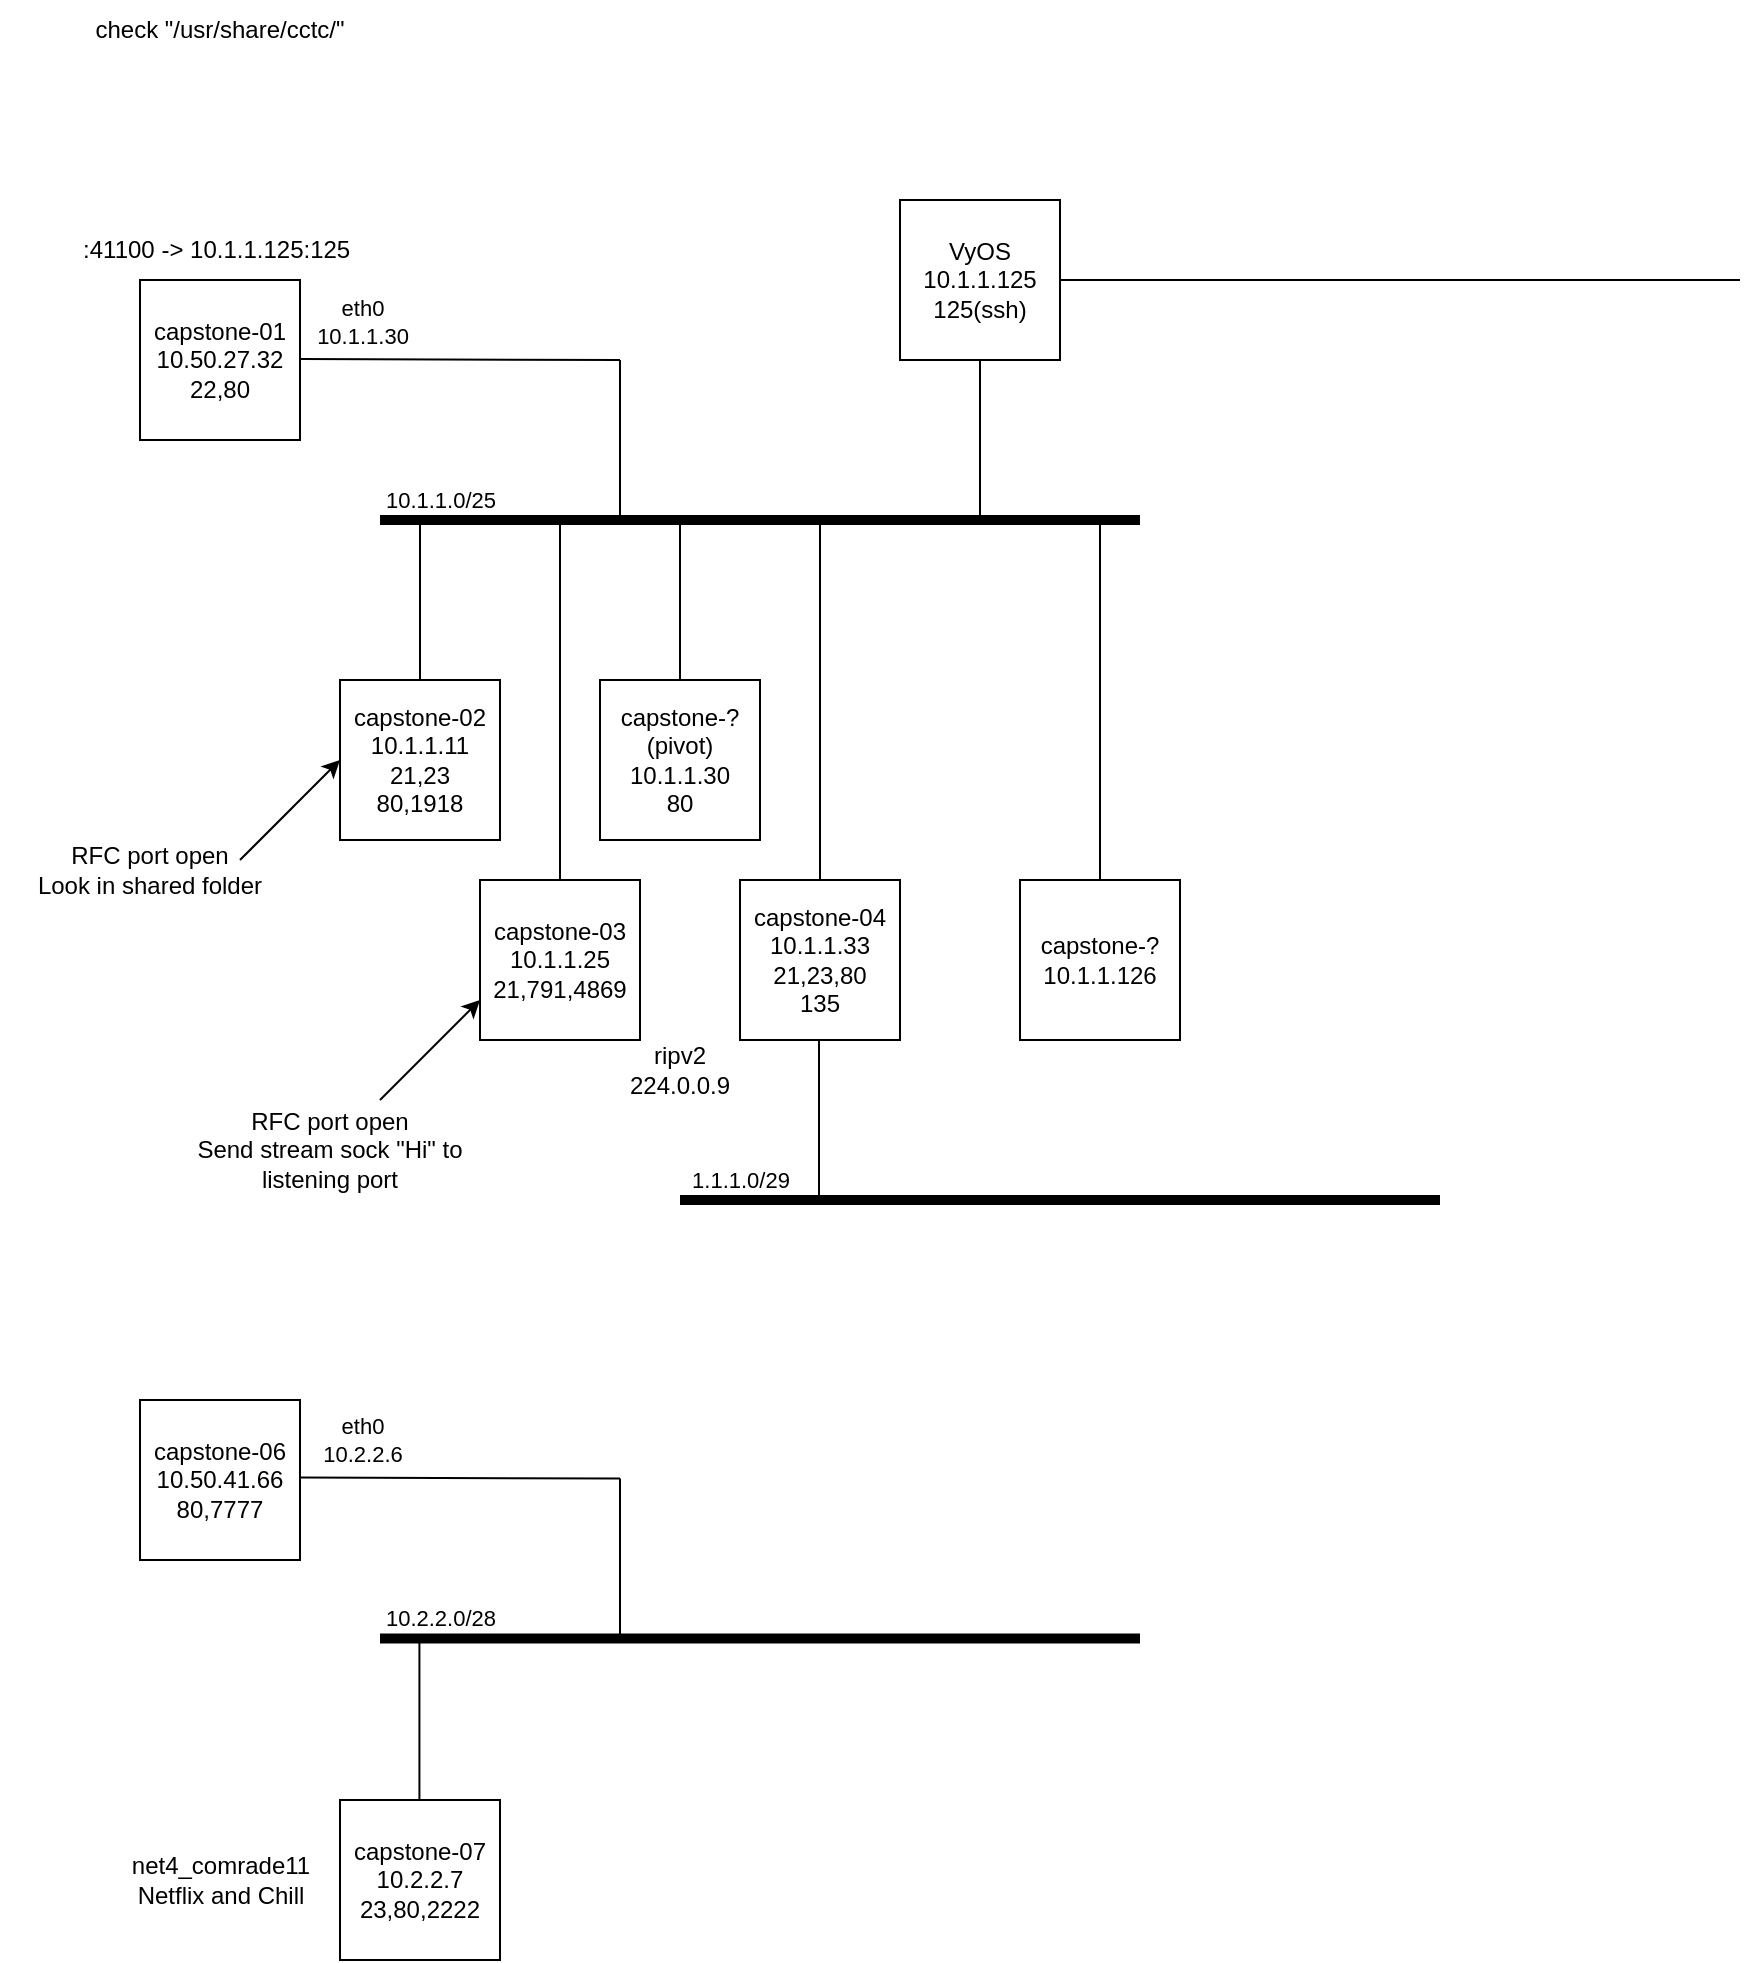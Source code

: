 <mxfile version="21.7.5" type="github">
  <diagram name="Page-1" id="q22vDRDVClw7SfhrLBAg">
    <mxGraphModel dx="5479" dy="660" grid="1" gridSize="10" guides="1" tooltips="1" connect="1" arrows="1" fold="1" page="1" pageScale="1" pageWidth="5000" pageHeight="2200" math="0" shadow="0">
      <root>
        <mxCell id="0" />
        <mxCell id="1" parent="0" />
        <mxCell id="Lxi-VZEPYBUedBM2jNJC-1" value="capstone-01&lt;br&gt;10.50.27.32&lt;br&gt;22,80" style="whiteSpace=wrap;html=1;aspect=fixed;" vertex="1" parent="1">
          <mxGeometry x="40" y="280" width="80" height="80" as="geometry" />
        </mxCell>
        <mxCell id="Lxi-VZEPYBUedBM2jNJC-2" value="check&amp;nbsp;&quot;/usr/share/cctc/&quot;" style="text;html=1;strokeColor=none;fillColor=none;align=center;verticalAlign=middle;whiteSpace=wrap;rounded=0;" vertex="1" parent="1">
          <mxGeometry x="50" y="140" width="60" height="30" as="geometry" />
        </mxCell>
        <mxCell id="Lxi-VZEPYBUedBM2jNJC-3" value="" style="endArrow=none;html=1;rounded=0;" edge="1" parent="1">
          <mxGeometry width="50" height="50" relative="1" as="geometry">
            <mxPoint x="120" y="319.5" as="sourcePoint" />
            <mxPoint x="280" y="320" as="targetPoint" />
          </mxGeometry>
        </mxCell>
        <mxCell id="Lxi-VZEPYBUedBM2jNJC-4" value="eth0&lt;br&gt;10.1.1.30" style="edgeLabel;html=1;align=center;verticalAlign=middle;resizable=0;points=[];" vertex="1" connectable="0" parent="Lxi-VZEPYBUedBM2jNJC-3">
          <mxGeometry x="-0.004" relative="1" as="geometry">
            <mxPoint x="-49" y="-19" as="offset" />
          </mxGeometry>
        </mxCell>
        <mxCell id="Lxi-VZEPYBUedBM2jNJC-19" value="10.1.1.0/25" style="edgeLabel;html=1;align=center;verticalAlign=middle;resizable=0;points=[];" vertex="1" connectable="0" parent="Lxi-VZEPYBUedBM2jNJC-3">
          <mxGeometry x="-0.004" relative="1" as="geometry">
            <mxPoint x="-10" y="70" as="offset" />
          </mxGeometry>
        </mxCell>
        <mxCell id="Lxi-VZEPYBUedBM2jNJC-29" value="1.1.1.0/29" style="edgeLabel;html=1;align=center;verticalAlign=middle;resizable=0;points=[];" vertex="1" connectable="0" parent="Lxi-VZEPYBUedBM2jNJC-3">
          <mxGeometry x="-0.004" relative="1" as="geometry">
            <mxPoint x="140" y="410" as="offset" />
          </mxGeometry>
        </mxCell>
        <mxCell id="Lxi-VZEPYBUedBM2jNJC-5" value="" style="endArrow=none;html=1;rounded=0;" edge="1" parent="1">
          <mxGeometry width="50" height="50" relative="1" as="geometry">
            <mxPoint x="280" y="400" as="sourcePoint" />
            <mxPoint x="280" y="320" as="targetPoint" />
          </mxGeometry>
        </mxCell>
        <mxCell id="Lxi-VZEPYBUedBM2jNJC-6" value="" style="endArrow=none;html=1;rounded=0;strokeWidth=5;" edge="1" parent="1">
          <mxGeometry width="50" height="50" relative="1" as="geometry">
            <mxPoint x="160" y="400" as="sourcePoint" />
            <mxPoint x="540" y="400" as="targetPoint" />
          </mxGeometry>
        </mxCell>
        <mxCell id="Lxi-VZEPYBUedBM2jNJC-7" value="" style="endArrow=none;html=1;rounded=0;" edge="1" parent="1">
          <mxGeometry width="50" height="50" relative="1" as="geometry">
            <mxPoint x="180" y="480" as="sourcePoint" />
            <mxPoint x="180" y="400" as="targetPoint" />
          </mxGeometry>
        </mxCell>
        <mxCell id="Lxi-VZEPYBUedBM2jNJC-8" value="" style="endArrow=none;html=1;rounded=0;exitX=0.5;exitY=0;exitDx=0;exitDy=0;" edge="1" parent="1" source="Lxi-VZEPYBUedBM2jNJC-12">
          <mxGeometry width="50" height="50" relative="1" as="geometry">
            <mxPoint x="250" y="520" as="sourcePoint" />
            <mxPoint x="250" y="400" as="targetPoint" />
          </mxGeometry>
        </mxCell>
        <mxCell id="Lxi-VZEPYBUedBM2jNJC-9" value="" style="endArrow=none;html=1;rounded=0;" edge="1" parent="1">
          <mxGeometry width="50" height="50" relative="1" as="geometry">
            <mxPoint x="380" y="580" as="sourcePoint" />
            <mxPoint x="380" y="400" as="targetPoint" />
          </mxGeometry>
        </mxCell>
        <mxCell id="Lxi-VZEPYBUedBM2jNJC-10" value="" style="endArrow=none;html=1;rounded=0;" edge="1" parent="1">
          <mxGeometry width="50" height="50" relative="1" as="geometry">
            <mxPoint x="310" y="480" as="sourcePoint" />
            <mxPoint x="310" y="400" as="targetPoint" />
          </mxGeometry>
        </mxCell>
        <mxCell id="Lxi-VZEPYBUedBM2jNJC-11" value="capstone-02&lt;br&gt;10.1.1.11&lt;br&gt;21,23&lt;br&gt;80,1918" style="whiteSpace=wrap;html=1;aspect=fixed;" vertex="1" parent="1">
          <mxGeometry x="140" y="480" width="80" height="80" as="geometry" />
        </mxCell>
        <mxCell id="Lxi-VZEPYBUedBM2jNJC-12" value="capstone-03&lt;br&gt;10.1.1.25&lt;br&gt;21,791,4869" style="whiteSpace=wrap;html=1;aspect=fixed;" vertex="1" parent="1">
          <mxGeometry x="210" y="580" width="80" height="80" as="geometry" />
        </mxCell>
        <mxCell id="Lxi-VZEPYBUedBM2jNJC-13" value="capstone-?&lt;br&gt;(pivot)&lt;br&gt;10.1.1.30&lt;br&gt;80" style="whiteSpace=wrap;html=1;aspect=fixed;" vertex="1" parent="1">
          <mxGeometry x="270" y="480" width="80" height="80" as="geometry" />
        </mxCell>
        <mxCell id="Lxi-VZEPYBUedBM2jNJC-14" value="capstone-04 10.1.1.33&lt;br&gt;21,23,80&lt;br&gt;135" style="whiteSpace=wrap;html=1;aspect=fixed;" vertex="1" parent="1">
          <mxGeometry x="340" y="580" width="80" height="80" as="geometry" />
        </mxCell>
        <mxCell id="Lxi-VZEPYBUedBM2jNJC-15" value="VyOS&lt;br&gt;10.1.1.125&lt;br&gt;125(ssh)" style="whiteSpace=wrap;html=1;aspect=fixed;" vertex="1" parent="1">
          <mxGeometry x="420" y="240" width="80" height="80" as="geometry" />
        </mxCell>
        <mxCell id="Lxi-VZEPYBUedBM2jNJC-16" value="" style="endArrow=none;html=1;rounded=0;" edge="1" parent="1">
          <mxGeometry width="50" height="50" relative="1" as="geometry">
            <mxPoint x="460" y="400" as="sourcePoint" />
            <mxPoint x="460" y="320" as="targetPoint" />
          </mxGeometry>
        </mxCell>
        <mxCell id="Lxi-VZEPYBUedBM2jNJC-17" value="" style="endArrow=none;html=1;rounded=0;" edge="1" parent="1">
          <mxGeometry width="50" height="50" relative="1" as="geometry">
            <mxPoint x="520" y="580" as="sourcePoint" />
            <mxPoint x="520" y="400" as="targetPoint" />
          </mxGeometry>
        </mxCell>
        <mxCell id="Lxi-VZEPYBUedBM2jNJC-18" value="capstone-?&lt;br&gt;10.1.1.126" style="whiteSpace=wrap;html=1;aspect=fixed;" vertex="1" parent="1">
          <mxGeometry x="480" y="580" width="80" height="80" as="geometry" />
        </mxCell>
        <mxCell id="Lxi-VZEPYBUedBM2jNJC-20" value="RFC port open&lt;br&gt;Look in shared folder" style="text;html=1;strokeColor=none;fillColor=none;align=center;verticalAlign=middle;whiteSpace=wrap;rounded=0;" vertex="1" parent="1">
          <mxGeometry x="-30" y="560" width="150" height="30" as="geometry" />
        </mxCell>
        <mxCell id="Lxi-VZEPYBUedBM2jNJC-21" value="" style="endArrow=classic;html=1;rounded=0;" edge="1" parent="1">
          <mxGeometry width="50" height="50" relative="1" as="geometry">
            <mxPoint x="90" y="570" as="sourcePoint" />
            <mxPoint x="140" y="520" as="targetPoint" />
          </mxGeometry>
        </mxCell>
        <mxCell id="Lxi-VZEPYBUedBM2jNJC-22" value=":41100 -&amp;gt; 10.1.1.125:125&amp;nbsp;" style="text;html=1;strokeColor=none;fillColor=none;align=center;verticalAlign=middle;whiteSpace=wrap;rounded=0;" vertex="1" parent="1">
          <mxGeometry x="-10" y="250" width="180" height="30" as="geometry" />
        </mxCell>
        <mxCell id="Lxi-VZEPYBUedBM2jNJC-24" value="RFC port open&lt;br&gt;Send stream sock &quot;Hi&quot; to listening port" style="text;html=1;strokeColor=none;fillColor=none;align=center;verticalAlign=middle;whiteSpace=wrap;rounded=0;" vertex="1" parent="1">
          <mxGeometry x="60" y="700" width="150" height="30" as="geometry" />
        </mxCell>
        <mxCell id="Lxi-VZEPYBUedBM2jNJC-25" value="" style="endArrow=classic;html=1;rounded=0;" edge="1" parent="1">
          <mxGeometry width="50" height="50" relative="1" as="geometry">
            <mxPoint x="160" y="690" as="sourcePoint" />
            <mxPoint x="210" y="640" as="targetPoint" />
          </mxGeometry>
        </mxCell>
        <mxCell id="Lxi-VZEPYBUedBM2jNJC-26" value="ripv2&lt;br&gt;224.0.0.9" style="text;html=1;strokeColor=none;fillColor=none;align=center;verticalAlign=middle;whiteSpace=wrap;rounded=0;" vertex="1" parent="1">
          <mxGeometry x="280" y="660" width="60" height="30" as="geometry" />
        </mxCell>
        <mxCell id="Lxi-VZEPYBUedBM2jNJC-27" value="" style="endArrow=none;html=1;rounded=0;" edge="1" parent="1">
          <mxGeometry width="50" height="50" relative="1" as="geometry">
            <mxPoint x="379.5" y="740" as="sourcePoint" />
            <mxPoint x="379.5" y="660" as="targetPoint" />
          </mxGeometry>
        </mxCell>
        <mxCell id="Lxi-VZEPYBUedBM2jNJC-28" value="" style="endArrow=none;html=1;rounded=0;strokeWidth=5;" edge="1" parent="1">
          <mxGeometry width="50" height="50" relative="1" as="geometry">
            <mxPoint x="310" y="740" as="sourcePoint" />
            <mxPoint x="690" y="740" as="targetPoint" />
          </mxGeometry>
        </mxCell>
        <mxCell id="Lxi-VZEPYBUedBM2jNJC-30" value="" style="endArrow=none;html=1;rounded=0;entryX=1;entryY=0.5;entryDx=0;entryDy=0;" edge="1" parent="1" target="Lxi-VZEPYBUedBM2jNJC-15">
          <mxGeometry width="50" height="50" relative="1" as="geometry">
            <mxPoint x="840" y="280" as="sourcePoint" />
            <mxPoint x="590" y="270" as="targetPoint" />
          </mxGeometry>
        </mxCell>
        <mxCell id="Lxi-VZEPYBUedBM2jNJC-31" value="capstone-06&lt;br&gt;10.50.41.66&lt;br&gt;80,7777" style="whiteSpace=wrap;html=1;aspect=fixed;" vertex="1" parent="1">
          <mxGeometry x="40" y="840" width="80" height="80" as="geometry" />
        </mxCell>
        <mxCell id="Lxi-VZEPYBUedBM2jNJC-32" value="" style="endArrow=none;html=1;rounded=0;" edge="1" parent="1">
          <mxGeometry width="50" height="50" relative="1" as="geometry">
            <mxPoint x="120" y="878.75" as="sourcePoint" />
            <mxPoint x="280" y="879.25" as="targetPoint" />
          </mxGeometry>
        </mxCell>
        <mxCell id="Lxi-VZEPYBUedBM2jNJC-33" value="eth0&lt;br&gt;10.2.2.6" style="edgeLabel;html=1;align=center;verticalAlign=middle;resizable=0;points=[];" vertex="1" connectable="0" parent="Lxi-VZEPYBUedBM2jNJC-32">
          <mxGeometry x="-0.004" relative="1" as="geometry">
            <mxPoint x="-49" y="-19" as="offset" />
          </mxGeometry>
        </mxCell>
        <mxCell id="Lxi-VZEPYBUedBM2jNJC-34" value="10.2.2.0/28" style="edgeLabel;html=1;align=center;verticalAlign=middle;resizable=0;points=[];" vertex="1" connectable="0" parent="Lxi-VZEPYBUedBM2jNJC-32">
          <mxGeometry x="-0.004" relative="1" as="geometry">
            <mxPoint x="-10" y="70" as="offset" />
          </mxGeometry>
        </mxCell>
        <mxCell id="Lxi-VZEPYBUedBM2jNJC-36" value="" style="endArrow=none;html=1;rounded=0;" edge="1" parent="1">
          <mxGeometry width="50" height="50" relative="1" as="geometry">
            <mxPoint x="280" y="959.25" as="sourcePoint" />
            <mxPoint x="280" y="879.25" as="targetPoint" />
          </mxGeometry>
        </mxCell>
        <mxCell id="Lxi-VZEPYBUedBM2jNJC-37" value="" style="endArrow=none;html=1;rounded=0;strokeWidth=5;" edge="1" parent="1">
          <mxGeometry width="50" height="50" relative="1" as="geometry">
            <mxPoint x="160" y="959.25" as="sourcePoint" />
            <mxPoint x="540" y="959.25" as="targetPoint" />
          </mxGeometry>
        </mxCell>
        <mxCell id="Lxi-VZEPYBUedBM2jNJC-38" value="" style="endArrow=none;html=1;rounded=0;" edge="1" parent="1">
          <mxGeometry width="50" height="50" relative="1" as="geometry">
            <mxPoint x="179.71" y="1040" as="sourcePoint" />
            <mxPoint x="179.71" y="960" as="targetPoint" />
          </mxGeometry>
        </mxCell>
        <mxCell id="Lxi-VZEPYBUedBM2jNJC-39" value="capstone-07&lt;br&gt;10.2.2.7&lt;br&gt;23,80,2222" style="whiteSpace=wrap;html=1;aspect=fixed;" vertex="1" parent="1">
          <mxGeometry x="140" y="1040" width="80" height="80" as="geometry" />
        </mxCell>
        <mxCell id="Lxi-VZEPYBUedBM2jNJC-40" value="net4_comrade11&lt;br&gt;Netflix and Chill" style="text;html=1;align=center;verticalAlign=middle;resizable=0;points=[];autosize=1;strokeColor=none;fillColor=none;" vertex="1" parent="1">
          <mxGeometry x="25" y="1060" width="110" height="40" as="geometry" />
        </mxCell>
      </root>
    </mxGraphModel>
  </diagram>
</mxfile>
